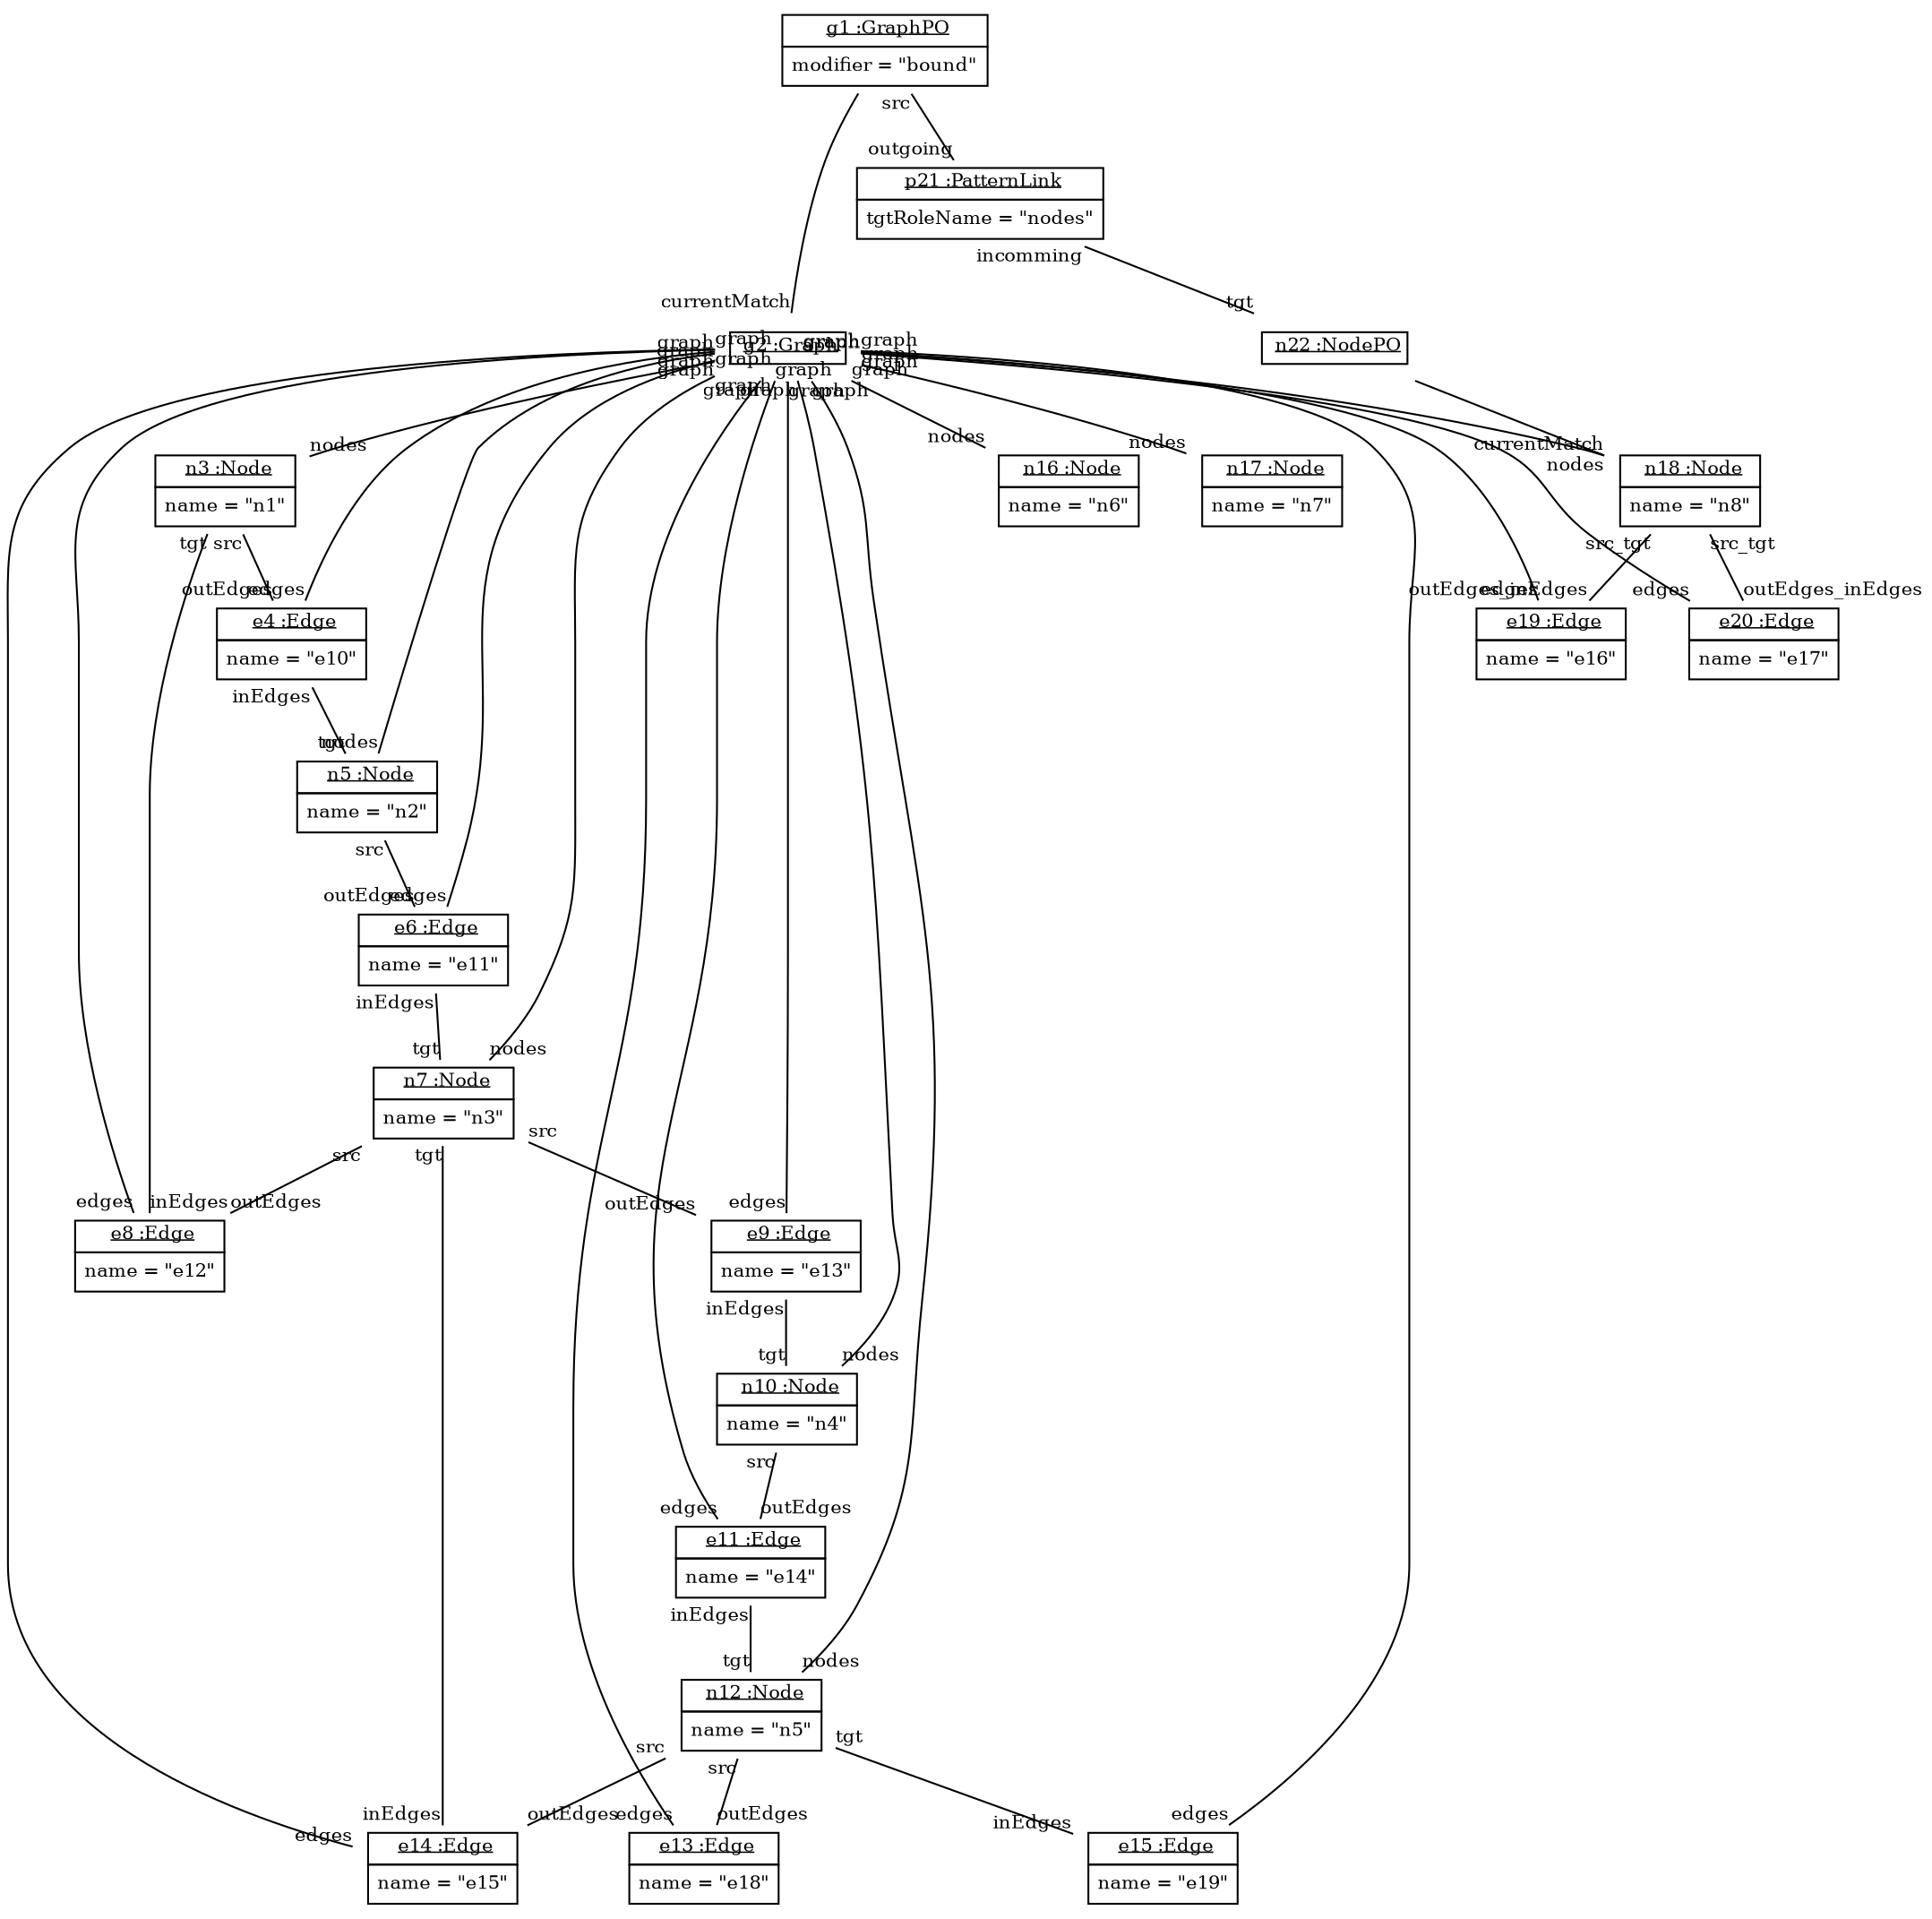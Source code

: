 graph ObjectDiagram {
   node [shape = none, fontsize = 10];
   edge [fontsize = 10];

g1 [label=<<table border='0' cellborder='1' cellspacing='0'> <tr> <td> <u>g1 :GraphPO</u></td></tr><tr><td><table border='0' cellborder='0' cellspacing='0'><tr><td>modifier = "bound"</td></tr></table></td></tr></table>>];
g2 [label=<<table border='0' cellborder='1' cellspacing='0'> <tr> <td> <u>g2 :Graph</u></td></tr></table>>];
n3 [label=<<table border='0' cellborder='1' cellspacing='0'> <tr> <td> <u>n3 :Node</u></td></tr><tr><td><table border='0' cellborder='0' cellspacing='0'><tr><td>name = "n1"</td></tr></table></td></tr></table>>];
e4 [label=<<table border='0' cellborder='1' cellspacing='0'> <tr> <td> <u>e4 :Edge</u></td></tr><tr><td><table border='0' cellborder='0' cellspacing='0'><tr><td>name = "e10"</td></tr></table></td></tr></table>>];
n5 [label=<<table border='0' cellborder='1' cellspacing='0'> <tr> <td> <u>n5 :Node</u></td></tr><tr><td><table border='0' cellborder='0' cellspacing='0'><tr><td>name = "n2"</td></tr></table></td></tr></table>>];
e6 [label=<<table border='0' cellborder='1' cellspacing='0'> <tr> <td> <u>e6 :Edge</u></td></tr><tr><td><table border='0' cellborder='0' cellspacing='0'><tr><td>name = "e11"</td></tr></table></td></tr></table>>];
n7 [label=<<table border='0' cellborder='1' cellspacing='0'> <tr> <td> <u>n7 :Node</u></td></tr><tr><td><table border='0' cellborder='0' cellspacing='0'><tr><td>name = "n3"</td></tr></table></td></tr></table>>];
e8 [label=<<table border='0' cellborder='1' cellspacing='0'> <tr> <td> <u>e8 :Edge</u></td></tr><tr><td><table border='0' cellborder='0' cellspacing='0'><tr><td>name = "e12"</td></tr></table></td></tr></table>>];
e9 [label=<<table border='0' cellborder='1' cellspacing='0'> <tr> <td> <u>e9 :Edge</u></td></tr><tr><td><table border='0' cellborder='0' cellspacing='0'><tr><td>name = "e13"</td></tr></table></td></tr></table>>];
n10 [label=<<table border='0' cellborder='1' cellspacing='0'> <tr> <td> <u>n10 :Node</u></td></tr><tr><td><table border='0' cellborder='0' cellspacing='0'><tr><td>name = "n4"</td></tr></table></td></tr></table>>];
e11 [label=<<table border='0' cellborder='1' cellspacing='0'> <tr> <td> <u>e11 :Edge</u></td></tr><tr><td><table border='0' cellborder='0' cellspacing='0'><tr><td>name = "e14"</td></tr></table></td></tr></table>>];
n12 [label=<<table border='0' cellborder='1' cellspacing='0'> <tr> <td> <u>n12 :Node</u></td></tr><tr><td><table border='0' cellborder='0' cellspacing='0'><tr><td>name = "n5"</td></tr></table></td></tr></table>>];
e13 [label=<<table border='0' cellborder='1' cellspacing='0'> <tr> <td> <u>e13 :Edge</u></td></tr><tr><td><table border='0' cellborder='0' cellspacing='0'><tr><td>name = "e18"</td></tr></table></td></tr></table>>];
e14 [label=<<table border='0' cellborder='1' cellspacing='0'> <tr> <td> <u>e14 :Edge</u></td></tr><tr><td><table border='0' cellborder='0' cellspacing='0'><tr><td>name = "e15"</td></tr></table></td></tr></table>>];
e15 [label=<<table border='0' cellborder='1' cellspacing='0'> <tr> <td> <u>e15 :Edge</u></td></tr><tr><td><table border='0' cellborder='0' cellspacing='0'><tr><td>name = "e19"</td></tr></table></td></tr></table>>];
n16 [label=<<table border='0' cellborder='1' cellspacing='0'> <tr> <td> <u>n16 :Node</u></td></tr><tr><td><table border='0' cellborder='0' cellspacing='0'><tr><td>name = "n6"</td></tr></table></td></tr></table>>];
n17 [label=<<table border='0' cellborder='1' cellspacing='0'> <tr> <td> <u>n17 :Node</u></td></tr><tr><td><table border='0' cellborder='0' cellspacing='0'><tr><td>name = "n7"</td></tr></table></td></tr></table>>];
n18 [label=<<table border='0' cellborder='1' cellspacing='0'> <tr> <td> <u>n18 :Node</u></td></tr><tr><td><table border='0' cellborder='0' cellspacing='0'><tr><td>name = "n8"</td></tr></table></td></tr></table>>];
e19 [label=<<table border='0' cellborder='1' cellspacing='0'> <tr> <td> <u>e19 :Edge</u></td></tr><tr><td><table border='0' cellborder='0' cellspacing='0'><tr><td>name = "e16"</td></tr></table></td></tr></table>>];
e20 [label=<<table border='0' cellborder='1' cellspacing='0'> <tr> <td> <u>e20 :Edge</u></td></tr><tr><td><table border='0' cellborder='0' cellspacing='0'><tr><td>name = "e17"</td></tr></table></td></tr></table>>];
p21 [label=<<table border='0' cellborder='1' cellspacing='0'> <tr> <td> <u>p21 :PatternLink</u></td></tr><tr><td><table border='0' cellborder='0' cellspacing='0'><tr><td>tgtRoleName = "nodes"</td></tr></table></td></tr></table>>];
n22 [label=<<table border='0' cellborder='1' cellspacing='0'> <tr> <td> <u>n22 :NodePO</u></td></tr></table>>];

e11 -- n12 [headlabel = "tgt" taillabel = "inEdges"];
e4 -- n5 [headlabel = "tgt" taillabel = "inEdges"];
e6 -- n7 [headlabel = "tgt" taillabel = "inEdges"];
e9 -- n10 [headlabel = "tgt" taillabel = "inEdges"];
g1 -- g2 [headlabel = "currentMatch" taillabel = ""];
g1 -- p21 [headlabel = "outgoing" taillabel = "src"];
g2 -- e11 [headlabel = "edges" taillabel = "graph"];
g2 -- e13 [headlabel = "edges" taillabel = "graph"];
g2 -- e14 [headlabel = "edges" taillabel = "graph"];
g2 -- e15 [headlabel = "edges" taillabel = "graph"];
g2 -- e19 [headlabel = "edges" taillabel = "graph"];
g2 -- e20 [headlabel = "edges" taillabel = "graph"];
g2 -- e4 [headlabel = "edges" taillabel = "graph"];
g2 -- e6 [headlabel = "edges" taillabel = "graph"];
g2 -- e8 [headlabel = "edges" taillabel = "graph"];
g2 -- e9 [headlabel = "edges" taillabel = "graph"];
g2 -- n10 [headlabel = "nodes" taillabel = "graph"];
g2 -- n12 [headlabel = "nodes" taillabel = "graph"];
g2 -- n16 [headlabel = "nodes" taillabel = "graph"];
g2 -- n17 [headlabel = "nodes" taillabel = "graph"];
g2 -- n18 [headlabel = "nodes" taillabel = "graph"];
g2 -- n3 [headlabel = "nodes" taillabel = "graph"];
g2 -- n5 [headlabel = "nodes" taillabel = "graph"];
g2 -- n7 [headlabel = "nodes" taillabel = "graph"];
n10 -- e11 [headlabel = "outEdges" taillabel = "src"];
n12 -- e13 [headlabel = "outEdges" taillabel = "src"];
n12 -- e14 [headlabel = "outEdges" taillabel = "src"];
n12 -- e15 [headlabel = "inEdges" taillabel = "tgt"];
n18 -- e19 [headlabel = "outEdges_inEdges" taillabel = "src_tgt"];
n18 -- e20 [headlabel = "outEdges_inEdges" taillabel = "src_tgt"];
n22 -- n18 [headlabel = "currentMatch" taillabel = ""];
n3 -- e4 [headlabel = "outEdges" taillabel = "src"];
n3 -- e8 [headlabel = "inEdges" taillabel = "tgt"];
n5 -- e6 [headlabel = "outEdges" taillabel = "src"];
n7 -- e14 [headlabel = "inEdges" taillabel = "tgt"];
n7 -- e8 [headlabel = "outEdges" taillabel = "src"];
n7 -- e9 [headlabel = "outEdges" taillabel = "src"];
p21 -- n22 [headlabel = "tgt" taillabel = "incomming"];
}
